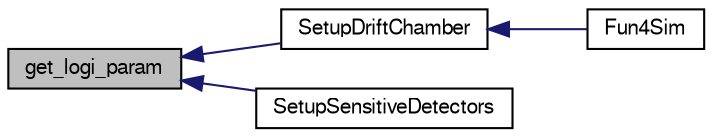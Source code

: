digraph "get_logi_param"
{
  bgcolor="transparent";
  edge [fontname="FreeSans",fontsize="10",labelfontname="FreeSans",labelfontsize="10"];
  node [fontname="FreeSans",fontsize="10",shape=record];
  rankdir="LR";
  Node1 [label="get_logi_param",height=0.2,width=0.4,color="black", fillcolor="grey75", style="filled" fontcolor="black"];
  Node1 -> Node2 [dir="back",color="midnightblue",fontsize="10",style="solid",fontname="FreeSans"];
  Node2 [label="SetupDriftChamber",height=0.2,width=0.4,color="black",URL="$d4/d47/G4__DriftChamber_8C.html#af6b5e9bef23ca9f27a83cdba85771ef8"];
  Node2 -> Node3 [dir="back",color="midnightblue",fontsize="10",style="solid",fontname="FreeSans"];
  Node3 [label="Fun4Sim",height=0.2,width=0.4,color="black",URL="$d4/de5/e1039-analysis_2Pythia8Demo_2Fun4Sim_8C.html#a13db461d7442e3977a7c3773cd8119df"];
  Node1 -> Node4 [dir="back",color="midnightblue",fontsize="10",style="solid",fontname="FreeSans"];
  Node4 [label="SetupSensitiveDetectors",height=0.2,width=0.4,color="black",URL="$df/d92/e1039-analysis_2E1039Shielding_2G4__SensitiveDetectors_8C.html#aedf9a1830da0e1db97b62a4c3a1b1ca0"];
}

